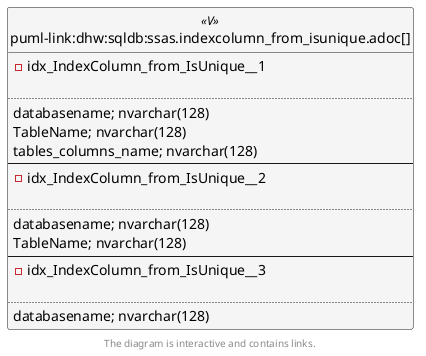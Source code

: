 @startuml
left to right direction
'top to bottom direction
hide circle
'avoide "." issues:
set namespaceSeparator none


skinparam class {
  BackgroundColor White
  BackgroundColor<<FN>> Yellow
  BackgroundColor<<FS>> Yellow
  BackgroundColor<<FT>> LightGray
  BackgroundColor<<IF>> Yellow
  BackgroundColor<<IS>> Yellow
  BackgroundColor<<P>> Aqua
  BackgroundColor<<PC>> Aqua
  BackgroundColor<<SN>> Yellow
  BackgroundColor<<SO>> SlateBlue
  BackgroundColor<<TF>> LightGray
  BackgroundColor<<TR>> Tomato
  BackgroundColor<<U>> White
  BackgroundColor<<V>> WhiteSmoke
  BackgroundColor<<X>> Aqua
  BackgroundColor<<external>> AliceBlue
}


entity "puml-link:dhw:sqldb:ssas.indexcolumn_from_isunique.adoc[]" as ssas.IndexColumn_from_IsUnique << V >> {
- idx_IndexColumn_from_IsUnique__1

..
databasename; nvarchar(128)
TableName; nvarchar(128)
tables_columns_name; nvarchar(128)
--
- idx_IndexColumn_from_IsUnique__2

..
databasename; nvarchar(128)
TableName; nvarchar(128)
--
- idx_IndexColumn_from_IsUnique__3

..
databasename; nvarchar(128)
}

footer The diagram is interactive and contains links.
@enduml

